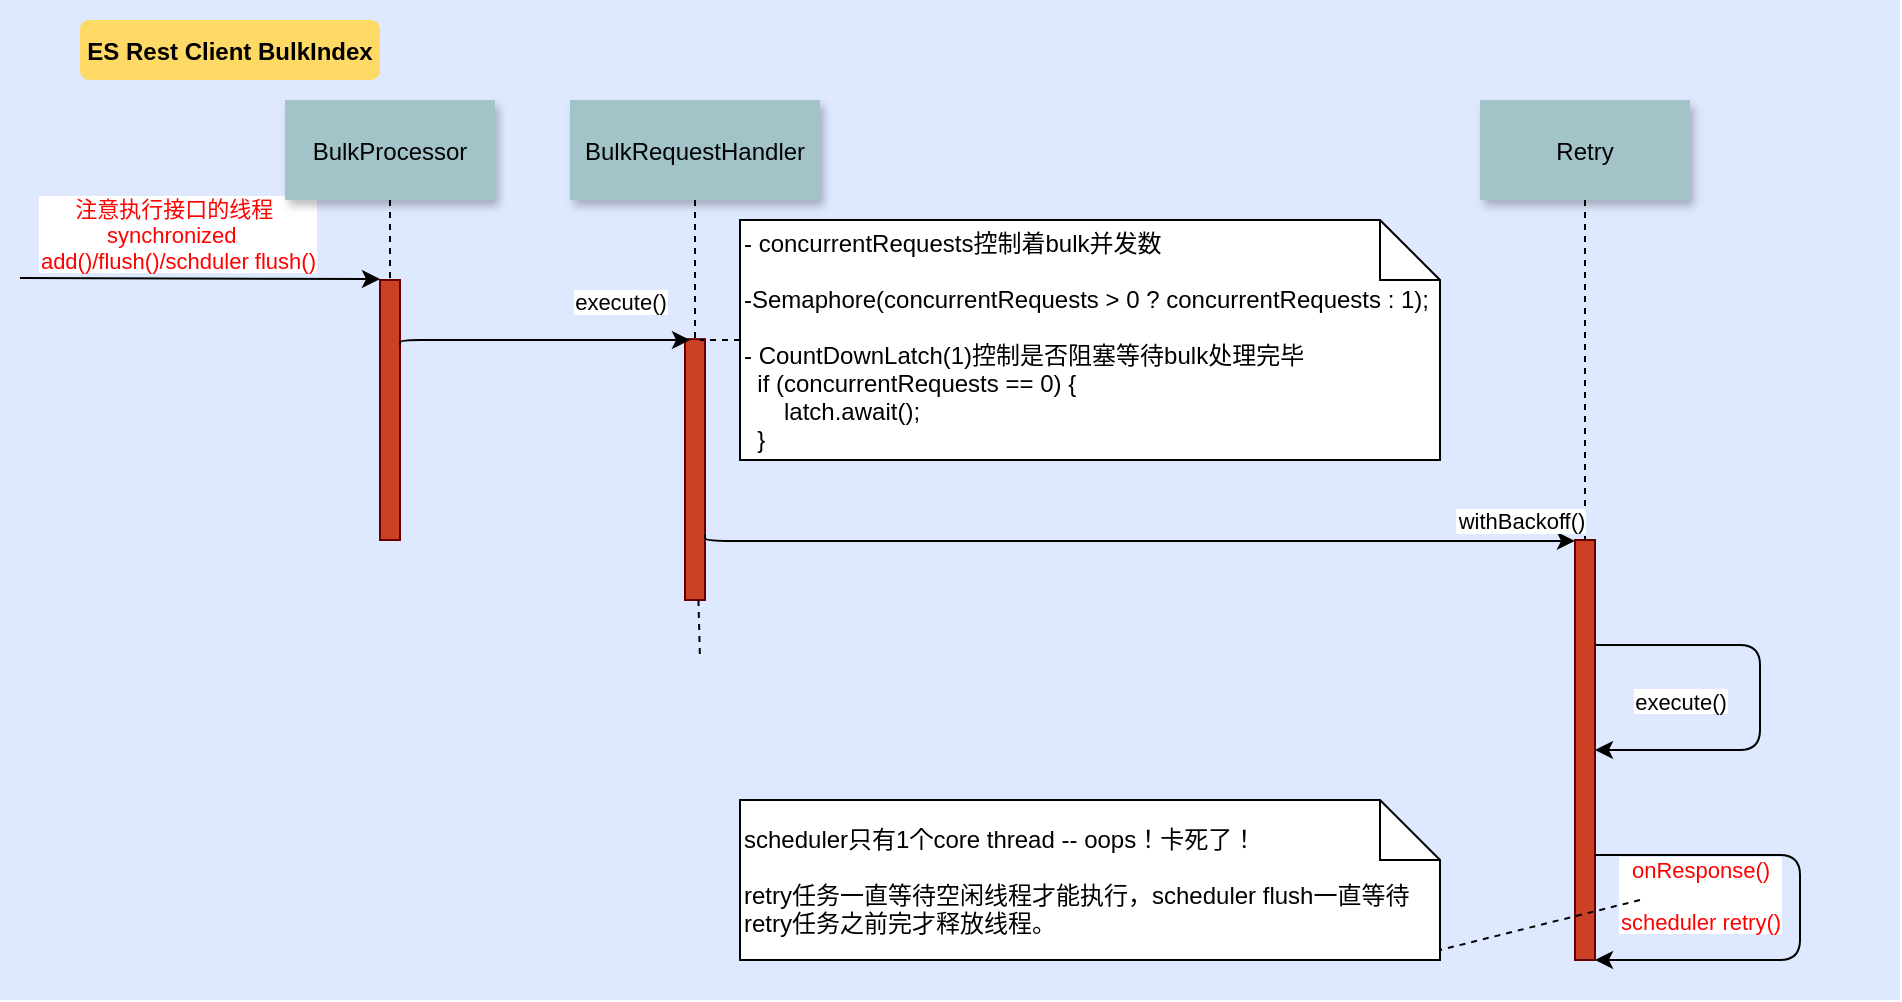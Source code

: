 <mxfile version="14.2.6" type="github">
  <diagram name="Page-1" id="9361dd3d-8414-5efd-6122-117bd74ce7a7">
    <mxGraphModel dx="940" dy="671" grid="1" gridSize="10" guides="1" tooltips="1" connect="1" arrows="1" fold="1" page="0" pageScale="1.5" pageWidth="826" pageHeight="1169" background="#ffffff" math="0" shadow="0">
      <root>
        <mxCell id="0" />
        <mxCell id="1" parent="0" />
        <mxCell id="69" value="" style="fillColor=#DEE8FF;strokeColor=none" parent="1" vertex="1">
          <mxGeometry x="10" y="10" width="950" height="500" as="geometry" />
        </mxCell>
        <mxCell id="2" value="" style="fillColor=#CC4125;strokeColor=#660000" parent="1" vertex="1">
          <mxGeometry x="200" y="150" width="10" height="130" as="geometry" />
        </mxCell>
        <mxCell id="3" value="注意执行接口的线程       &#xa;synchronized             &#xa;add()/flush()/schduler flush()" style="edgeStyle=none;verticalLabelPosition=top;verticalAlign=bottom;labelPosition=left;align=right;fontColor=#FF0000;" parent="1" edge="1">
          <mxGeometry width="100" height="100" as="geometry">
            <mxPoint x="20" y="149" as="sourcePoint" />
            <mxPoint x="200" y="149.5" as="targetPoint" />
            <mxPoint x="60" as="offset" />
          </mxGeometry>
        </mxCell>
        <mxCell id="4" value="BulkProcessor" style="shadow=1;fillColor=#A2C4C9;strokeColor=none" parent="1" vertex="1">
          <mxGeometry x="152.5" y="60" width="105" height="50" as="geometry" />
        </mxCell>
        <mxCell id="6" value="" style="fillColor=#CC4125;strokeColor=#660000" parent="1" vertex="1">
          <mxGeometry x="352.5" y="179.56" width="10" height="130.44" as="geometry" />
        </mxCell>
        <mxCell id="7" value="BulkRequestHandler" style="shadow=1;fillColor=#A2C4C9;strokeColor=none" parent="1" vertex="1">
          <mxGeometry x="295" y="60" width="125" height="50" as="geometry" />
        </mxCell>
        <mxCell id="8" value="" style="edgeStyle=none;endArrow=none;dashed=1" parent="1" source="7" target="6" edge="1">
          <mxGeometry x="272.335" y="165" width="100" height="100" as="geometry">
            <mxPoint x="347.259" y="110" as="sourcePoint" />
            <mxPoint x="347.576" y="165" as="targetPoint" />
          </mxGeometry>
        </mxCell>
        <mxCell id="21" value="" style="fillColor=#CC4125;strokeColor=#660000" parent="1" vertex="1">
          <mxGeometry x="797.5" y="280" width="10" height="210" as="geometry" />
        </mxCell>
        <mxCell id="22" value="Retry" style="shadow=1;fillColor=#A2C4C9;strokeColor=none" parent="1" vertex="1">
          <mxGeometry x="750" y="60" width="105" height="50" as="geometry" />
        </mxCell>
        <mxCell id="23" value="" style="edgeStyle=none;endArrow=none;dashed=1" parent="1" source="22" target="21" edge="1">
          <mxGeometry x="614.488" y="175.0" width="100" height="100" as="geometry">
            <mxPoint x="674.653" y="110" as="sourcePoint" />
            <mxPoint x="674.653" y="260" as="targetPoint" />
          </mxGeometry>
        </mxCell>
        <mxCell id="33" value="" style="edgeStyle=elbowEdgeStyle;elbow=horizontal;endArrow=none;dashed=1" parent="1" source="4" target="2" edge="1">
          <mxGeometry x="230.0" y="310" width="100" height="100" as="geometry">
            <mxPoint x="230.0" y="410" as="sourcePoint" />
            <mxPoint x="330" y="310" as="targetPoint" />
          </mxGeometry>
        </mxCell>
        <mxCell id="40" value=" - concurrentRequests控制着bulk并发数&#xa;&#xa;-Semaphore(concurrentRequests &gt; 0 ? concurrentRequests : 1);&#xa;&#xa; - CountDownLatch(1)控制是否阻塞等待bulk处理完毕&#xa;  if (concurrentRequests == 0) {&#xa;      latch.await();&#xa;  }" style="shape=note;align=left" parent="1" vertex="1">
          <mxGeometry x="380" y="120" width="350" height="120" as="geometry" />
        </mxCell>
        <mxCell id="41" value="" style="edgeStyle=none;endArrow=none;dashed=1" parent="1" source="40" edge="1">
          <mxGeometry x="1030" y="180" width="100" height="100" as="geometry">
            <mxPoint x="1030" y="280" as="sourcePoint" />
            <mxPoint x="360" y="180" as="targetPoint" />
          </mxGeometry>
        </mxCell>
        <mxCell id="52" value="" style="edgeStyle=none;endArrow=none;dashed=1;" parent="1" source="6" edge="1">
          <mxGeometry x="376.571" y="339.697" width="100" height="100" as="geometry">
            <mxPoint x="451.736" y="284.697" as="sourcePoint" />
            <mxPoint x="360" y="340" as="targetPoint" />
          </mxGeometry>
        </mxCell>
        <mxCell id="71" value="ES Rest Client BulkIndex" style="rounded=1;fontStyle=1;fillColor=#FFD966;strokeColor=none" parent="1" vertex="1">
          <mxGeometry x="50" y="20" width="150" height="30" as="geometry" />
        </mxCell>
        <mxCell id="MSCGjZI9HMd1GqQaS4Cn-92" value="execute()" style="edgeStyle=elbowEdgeStyle;elbow=vertical;verticalLabelPosition=top;verticalAlign=bottom;exitX=1;exitY=0.25;exitDx=0;exitDy=0;entryX=0.25;entryY=0;entryDx=0;entryDy=0;" parent="1" source="2" target="6" edge="1">
          <mxGeometry width="100" height="100" as="geometry">
            <mxPoint x="240.004" y="180.17" as="sourcePoint" />
            <mxPoint x="390.22" y="180.17" as="targetPoint" />
            <Array as="points">
              <mxPoint x="280" y="180" />
              <mxPoint x="310.22" y="180.17" />
            </Array>
            <mxPoint x="38" y="-11" as="offset" />
          </mxGeometry>
        </mxCell>
        <mxCell id="MSCGjZI9HMd1GqQaS4Cn-111" value="withBackoff()" style="edgeStyle=elbowEdgeStyle;elbow=vertical;verticalLabelPosition=top;verticalAlign=bottom;exitX=1;exitY=0.75;exitDx=0;exitDy=0;entryX=0;entryY=0;entryDx=0;entryDy=0;" parent="1" source="6" target="21" edge="1">
          <mxGeometry width="100" height="100" as="geometry">
            <mxPoint x="470" y="282.94" as="sourcePoint" />
            <mxPoint x="612.5" y="280.0" as="targetPoint" />
            <Array as="points">
              <mxPoint x="540" y="280.44" />
              <mxPoint x="570.22" y="280.61" />
            </Array>
            <mxPoint x="191" y="1" as="offset" />
          </mxGeometry>
        </mxCell>
        <mxCell id="MSCGjZI9HMd1GqQaS4Cn-112" value="execute()" style="edgeStyle=elbowEdgeStyle;elbow=vertical;verticalLabelPosition=top;verticalAlign=bottom;exitX=1;exitY=0.25;exitDx=0;exitDy=0;entryX=1;entryY=0.5;entryDx=0;entryDy=0;" parent="1" source="21" target="21" edge="1">
          <mxGeometry width="100" height="100" as="geometry">
            <mxPoint x="820" y="312.94" as="sourcePoint" />
            <mxPoint x="962.5" y="310.0" as="targetPoint" />
            <Array as="points">
              <mxPoint x="890" y="360" />
              <mxPoint x="920.22" y="310.61" />
            </Array>
            <mxPoint x="43" y="11" as="offset" />
          </mxGeometry>
        </mxCell>
        <mxCell id="Hd3c7HCv7juLDMUy-7w1-75" value="onResponse()&#xa;&#xa;scheduler retry()" style="edgeStyle=elbowEdgeStyle;elbow=vertical;verticalLabelPosition=top;verticalAlign=bottom;exitX=1;exitY=0.75;exitDx=0;exitDy=0;entryX=1;entryY=1;entryDx=0;entryDy=0;fontColor=#FF0000;" edge="1" parent="1" source="21" target="21">
          <mxGeometry width="100" height="100" as="geometry">
            <mxPoint x="817.5" y="342.5" as="sourcePoint" />
            <mxPoint x="817.5" y="395" as="targetPoint" />
            <Array as="points">
              <mxPoint x="910" y="470" />
              <mxPoint x="930.22" y="320.61" />
            </Array>
            <mxPoint x="53" y="16" as="offset" />
          </mxGeometry>
        </mxCell>
        <mxCell id="Hd3c7HCv7juLDMUy-7w1-76" value="scheduler只有1个core thread -- oops！卡死了！&#xa;&#xa;retry任务一直等待空闲线程才能执行，scheduler flush一直等待&#xa;retry任务之前完才释放线程。" style="shape=note;align=left" vertex="1" parent="1">
          <mxGeometry x="380" y="410" width="350" height="80" as="geometry" />
        </mxCell>
        <mxCell id="Hd3c7HCv7juLDMUy-7w1-77" value="" style="edgeStyle=none;endArrow=none;dashed=1;entryX=0;entryY=0;entryDx=350;entryDy=75;entryPerimeter=0;" edge="1" parent="1" target="Hd3c7HCv7juLDMUy-7w1-76">
          <mxGeometry x="1040" y="190" width="100" height="100" as="geometry">
            <mxPoint x="830" y="460" as="sourcePoint" />
            <mxPoint x="370" y="190" as="targetPoint" />
          </mxGeometry>
        </mxCell>
      </root>
    </mxGraphModel>
  </diagram>
</mxfile>
